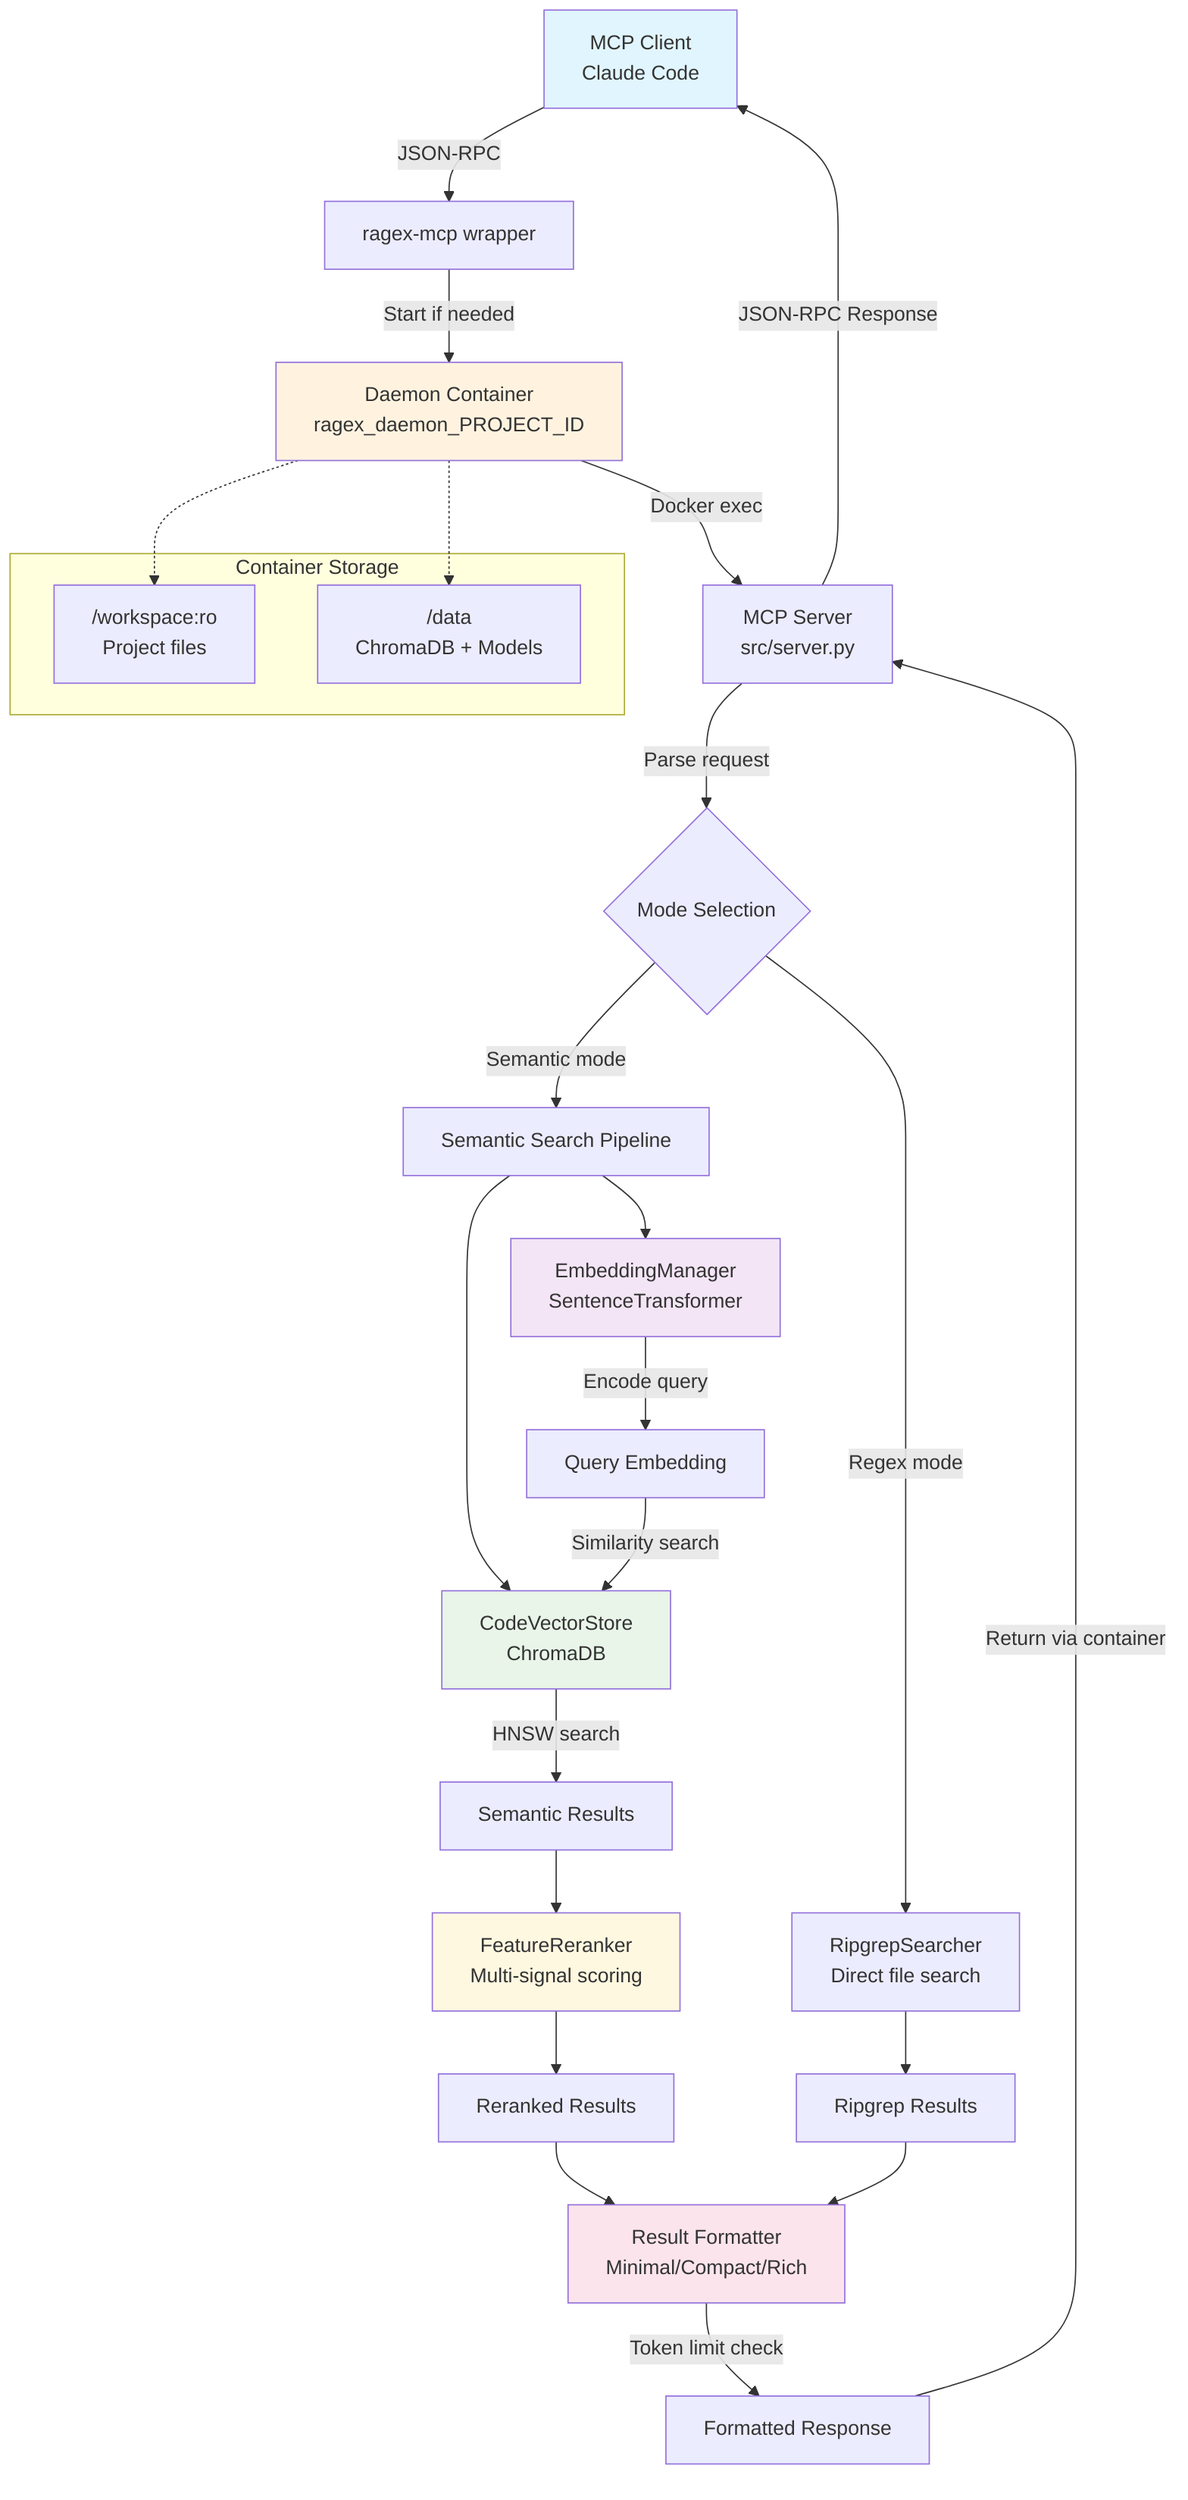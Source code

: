 graph TD
    A[MCP Client<br/>Claude Code] -->|JSON-RPC| B[ragex-mcp wrapper]
    B -->|Start if needed| C[Daemon Container<br/>ragex_daemon_PROJECT_ID]
    
    C -->|Docker exec| D[MCP Server<br/>src/server.py]
    D -->|Parse request| E{"Mode Selection"}
    
    E -->|Semantic mode| F[Semantic Search Pipeline]
    E -->|Regex mode| G[RipgrepSearcher<br/>Direct file search]
    
    F --> H[EmbeddingManager<br/>SentenceTransformer]
    F --> I[CodeVectorStore<br/>ChromaDB]
    
    H -->|Encode query| J[Query Embedding]
    J -->|Similarity search| I
    I -->|HNSW search| K[Semantic Results]
    
    K --> L[FeatureReranker<br/>Multi-signal scoring]
    L --> M[Reranked Results]
    
    G --> N[Ripgrep Results]
    
    M --> O[Result Formatter<br/>Minimal/Compact/Rich]
    N --> O
    
    O -->|Token limit check| P[Formatted Response]
    P -->|Return via container| D
    D -->|JSON-RPC Response| A
    
    subgraph "Container Storage"
        Q["/workspace:ro<br/>Project files"]
        R["/data<br/>ChromaDB + Models"]
    end
    
    C -.-> Q
    C -.-> R
    
    style A fill:#e1f5fe
    style C fill:#fff3e0
    style H fill:#f3e5f5
    style I fill:#e8f5e8
    style L fill:#fff8e1
    style O fill:#fce4ec